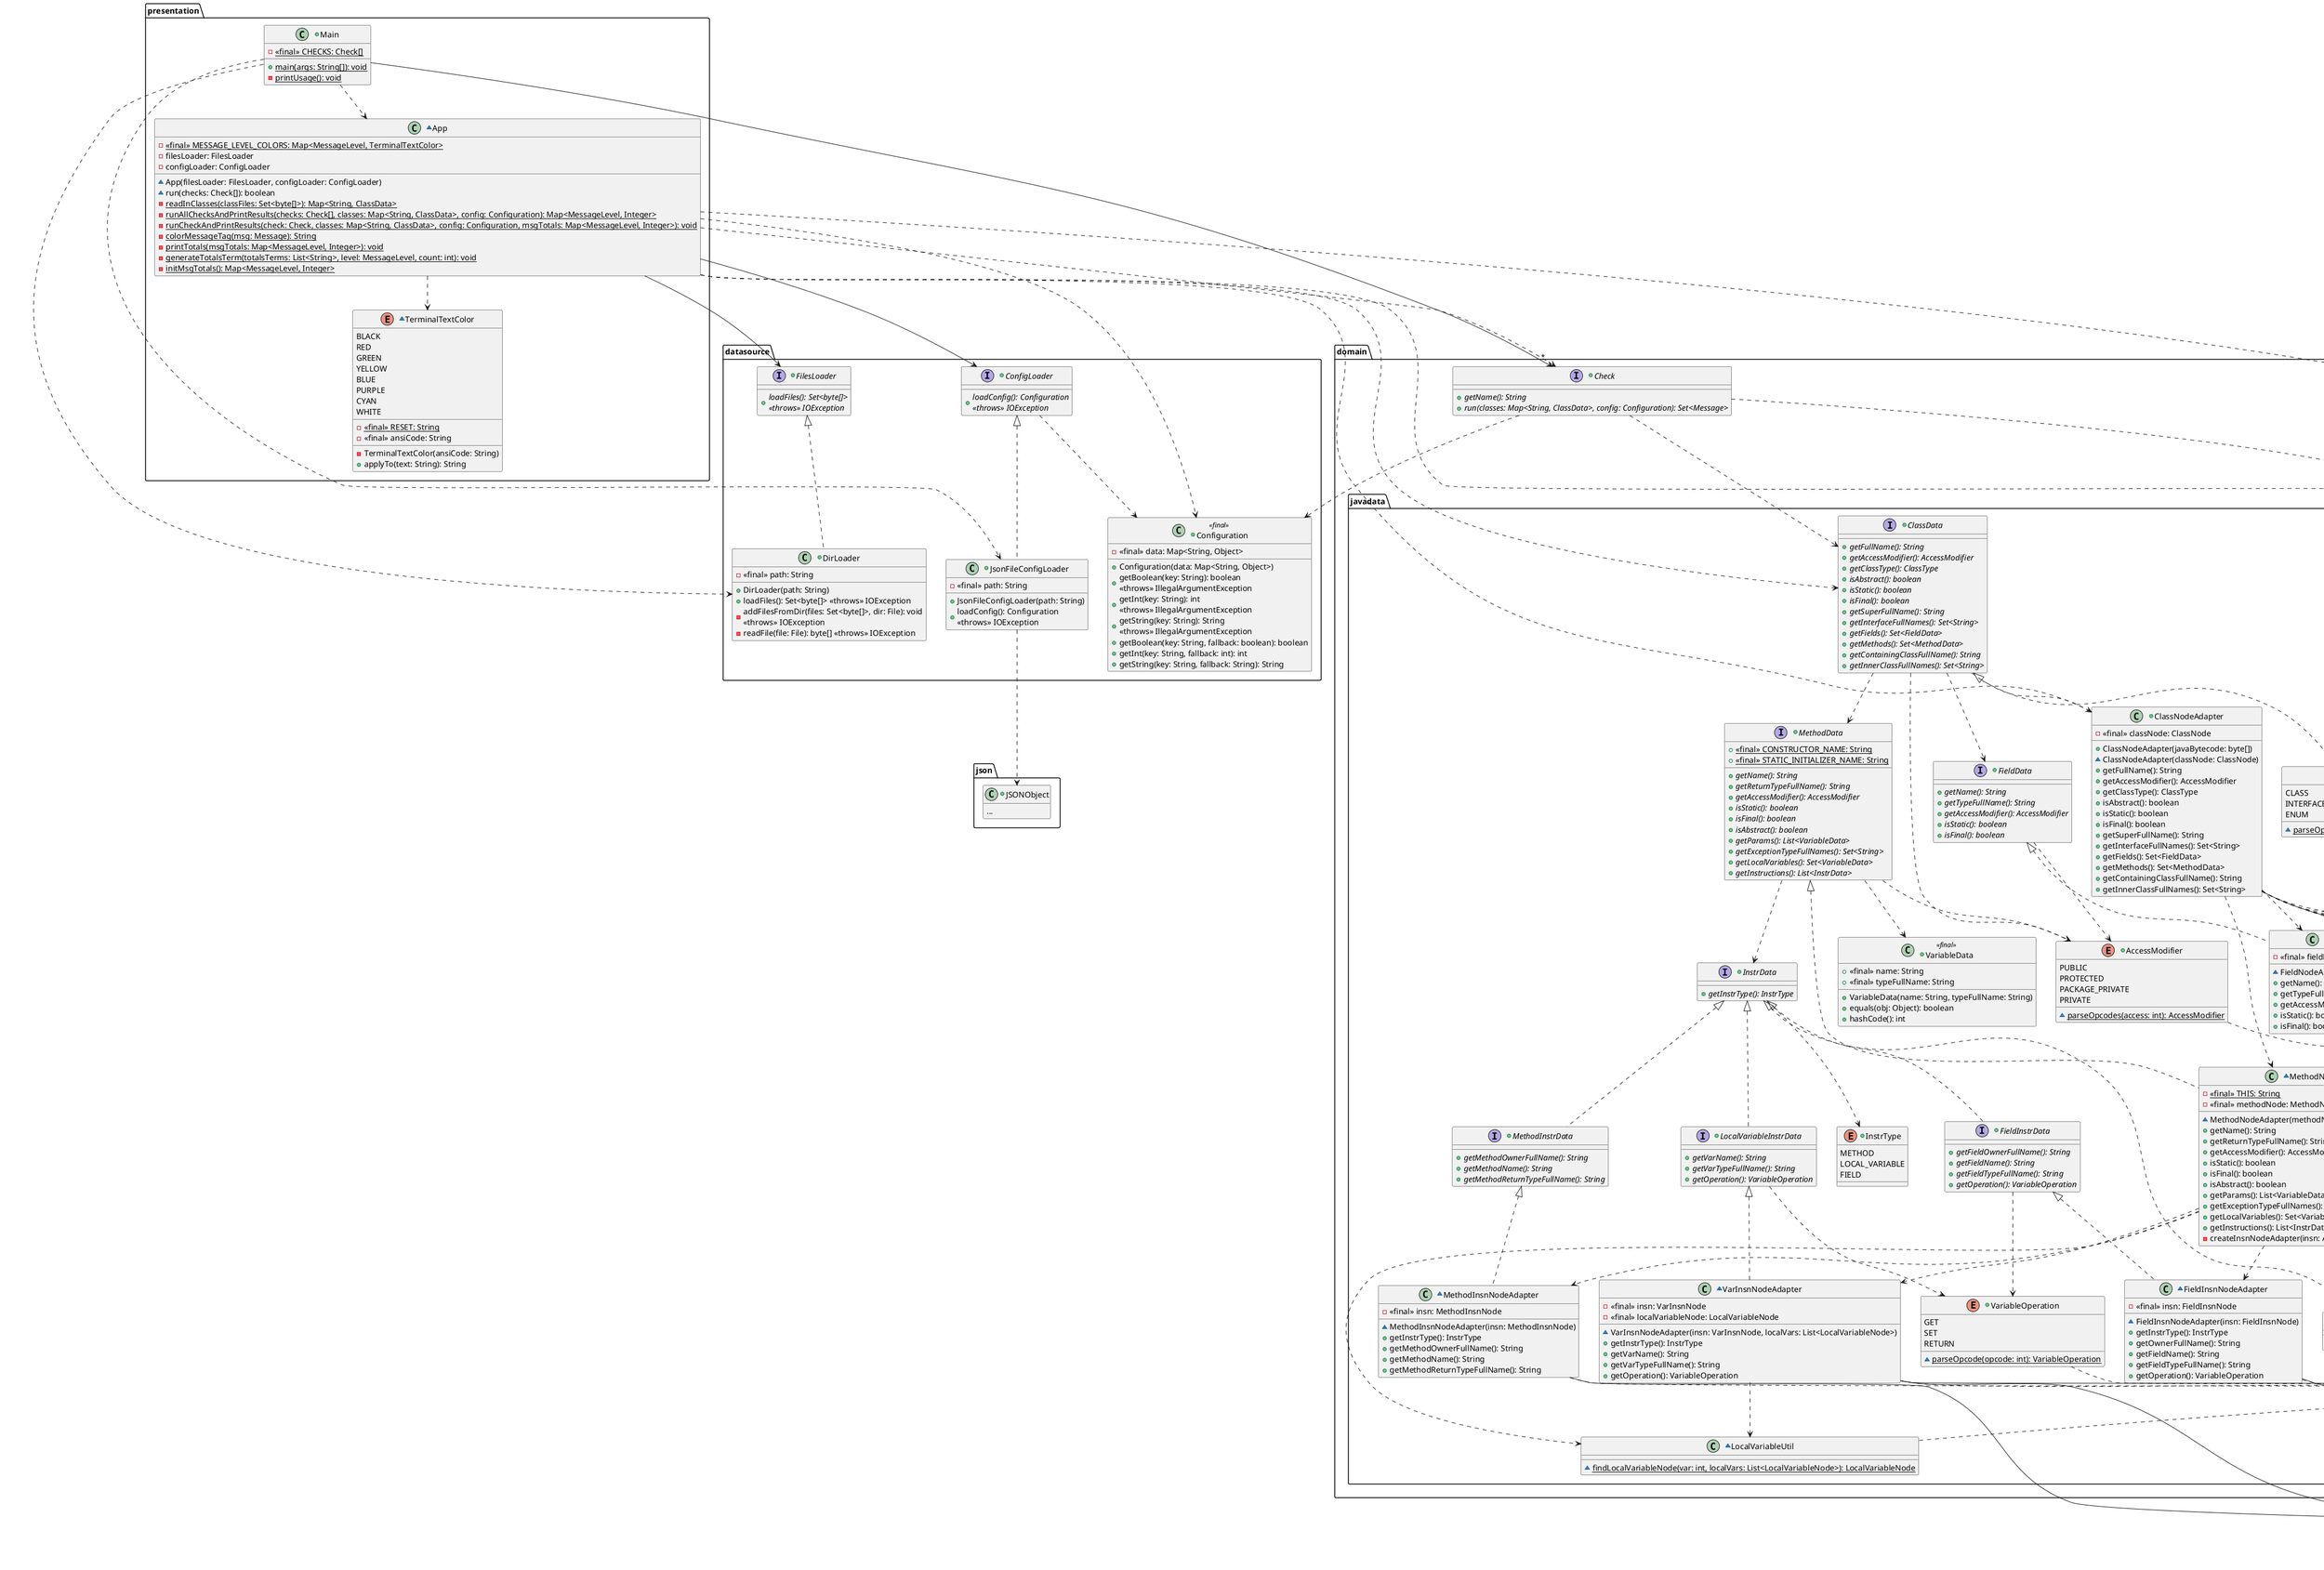 @startuml

package presentation {

	+class Main {
		- {static} <<final>> CHECKS: Check[]
		+ {static} main(args: String[]): void
		- {static} printUsage(): void
	}

	Main -->"*" .domain.Check
	Main ..> App
	Main ..> .datasource.DirLoader
	Main ..> .datasource.JsonFileConfigLoader

	~class App {
		- {static} <<final>> MESSAGE_LEVEL_COLORS: Map<MessageLevel, TerminalTextColor>
		- filesLoader: FilesLoader
		- configLoader: ConfigLoader

		~ App(filesLoader: FilesLoader, configLoader: ConfigLoader)
		~ run(checks: Check[]): boolean
		- {static} readInClasses(classFiles: Set<byte[]>): Map<String, ClassData>
		- {static} runAllChecksAndPrintResults(checks: Check[], classes: Map<String, ClassData>, config: Configuration): Map<MessageLevel, Integer>
		- {static} runCheckAndPrintResults(check: Check, classes: Map<String, ClassData>, config: Configuration, msgTotals: Map<MessageLevel, Integer>): void
		- {static} colorMessageTag(msg: Message): String
		- {static} printTotals(msgTotals: Map<MessageLevel, Integer>): void
		- {static} generateTotalsTerm(totalsTerms: List<String>, level: MessageLevel, count: int): void
		- {static} initMsgTotals(): Map<MessageLevel, Integer>
	}

	App --> .datasource.FilesLoader
	App --> .datasource.ConfigLoader
	App ..> TerminalTextColor
	App ..> .domain.Check
	App ..> .domain.Message
	App ..> .domain.MessageLevel
	App ..> .domain.javadata.ClassData
	App ..> .domain.javadata.ClassNodeAdapter
	App ..> .datasource.Configuration

	~enum TerminalTextColor {
		BLACK
		RED
		GREEN
		YELLOW
		BLUE
		PURPLE
		CYAN
		WHITE
		__
		- {static} <<final>> RESET: String
		- <<final>> ansiCode: String
		__
		- TerminalTextColor(ansiCode: String)
		+ applyTo(text: String): String
	}

}

package domain {

	+enum MessageLevel {
		ERROR
		WARNING
		INFO
		__
		+ <<final>> name: String
		+ <<final>> abbreviation: String
		__
		- MessageLevel(name: String, abbreviation: String)
	}

	+interface Check {
		+ {abstract} getName(): String
		+ {abstract} run(classes: Map<String, ClassData>, config: Configuration): Set<Message>
	}

	Check ..> Message
	Check ..> javadata.ClassData
	Check ..> .datasource.Configuration

	+class Message <<final>> {
		+ <<final>> level: MessageLevel
		+ <<final>> text: String
		- <<final>> classFullNames: Set<String>

		+ Message(level: MessageLevel, text: String, classFullNames: Set<String>)
		+ Message(level: MessageLevel, text: String, classFullName: String)
		+ Message(level: MessageLevel, text: String)
		+ getClassFullNames(): Set<String>
		+ toString(): String
		+ equals(obj: Object): boolean
		+ hashCode(): int
	}

	Message --> MessageLevel

	package javadata {

		+enum AccessModifier {
			PUBLIC
			PROTECTED
			PACKAGE_PRIVATE
			PRIVATE

			~ {static} parseOpcodes(access: int): AccessModifier
		}

		AccessModifier ..> .asm.Opcodes

		+enum ClassType {
			CLASS
			INTERFACE
			ENUM

			~ {static} parseOpcodes(access: int): ClassType
		}

		ClassType ..> .asm.Opcodes

		+class VariableData <<final>> {
			+ <<final>> name: String
			+ <<final>> typeFullName: String

			+ VariableData(name: String, typeFullName: String)
			+ equals(obj: Object): boolean
			+ hashCode(): int
		}

		+interface ClassData {
			+ {abstract} getFullName(): String
			+ {abstract} getAccessModifier(): AccessModifier
			+ {abstract} getClassType(): ClassType
			+ {abstract} isAbstract(): boolean
			+ {abstract} isStatic(): boolean
			+ {abstract} isFinal(): boolean
			' + {abstract} getTypeParamFullNames(): List<String>
			+ {abstract} getSuperFullName(): String
			+ {abstract} getInterfaceFullNames(): Set<String>
			+ {abstract} getFields(): Set<FieldData>
			+ {abstract} getMethods(): Set<MethodData>
			+ {abstract} getContainingClassFullName(): String
			+ {abstract} getInnerClassFullNames(): Set<String>
		}

		ClassData ..> AccessModifier
		ClassData ..> ClassType
		ClassData ..> FieldData
		ClassData ..> MethodData

		+interface FieldData {
			+ {abstract} getName(): String
			+ {abstract} getTypeFullName(): String
			+ {abstract} getAccessModifier(): AccessModifier
			+ {abstract} isStatic(): boolean
			+ {abstract} isFinal(): boolean
		}

		FieldData ..> AccessModifier

		+interface MethodData {
			+ {static} <<final>> CONSTRUCTOR_NAME: String
			+ {static} <<final>> STATIC_INITIALIZER_NAME: String

			+ {abstract} getName(): String
			+ {abstract} getReturnTypeFullName(): String
			+ {abstract} getAccessModifier(): AccessModifier
			+ {abstract} isStatic(): boolean
			+ {abstract} isFinal(): boolean
			+ {abstract} isAbstract(): boolean
			+ {abstract} getParams(): List<VariableData>
			+ {abstract} getExceptionTypeFullNames(): Set<String>
			+ {abstract} getLocalVariables(): Set<VariableData>
			+ {abstract} getInstructions(): List<InstrData>
		}

		MethodData ..> AccessModifier
		MethodData ..> VariableData
		MethodData ..> InstrData

		+class ClassNodeAdapter {
			- <<final>> classNode: ClassNode

			+ ClassNodeAdapter(javaBytecode: byte[])
			~ ClassNodeAdapter(classNode: ClassNode)
			+ getFullName(): String
			+ getAccessModifier(): AccessModifier
			+ getClassType(): ClassType
			+ isAbstract(): boolean
			+ isStatic(): boolean
			+ isFinal(): boolean
			' + getTypeParamFullNames(): List<String>
			+ getSuperFullName(): String
			+ getInterfaceFullNames(): Set<String>
			+ getFields(): Set<FieldData>
			+ getMethods(): Set<MethodData>
			+ getContainingClassFullName(): String
			+ getInnerClassFullNames(): Set<String>
		}

		ClassData <|.. ClassNodeAdapter
		ClassNodeAdapter --> .asm.tree.ClassNode
		ClassNodeAdapter ..> FieldNodeAdapter
		ClassNodeAdapter ..> MethodNodeAdapter
		ClassNodeAdapter ..> .asm.ClassReader
		ClassNodeAdapter ..> .asm.Opcodes
		ClassNodeAdapter ..> .asm.Type
		ClassNodeAdapter ..> .asm.tree.FieldNode
		ClassNodeAdapter ..> .asm.tree.MethodNode

		~class FieldNodeAdapter {
			- <<final>> fieldNode: FieldNode

			~ FieldNodeAdapter(fieldNode: FieldNode)
			+ getName(): String
			+ getTypeFullName(): String
			+ getAccessModifier(): AccessModifier
			+ isStatic(): boolean
			+ isFinal(): boolean
		}

		FieldData <|.. FieldNodeAdapter
		FieldNodeAdapter --> .asm.tree.FieldNode
		FieldNodeAdapter ..> .asm.Opcodes
		FieldNodeAdapter ..> .asm.Type

		~class LocalVariableUtil {
			~ {static} findLocalVariableNode(var: int, localVars: List<LocalVariableNode>): LocalVariableNode
		}

		LocalVariableUtil ..> .asm.tree.LocalVariableNode

		~class MethodNodeAdapter {
			- {static} <<final>> THIS: String
			- <<final>> methodNode: MethodNode

			~ MethodNodeAdapter(methodNode: MethodNode)
			+ getName(): String
			+ getReturnTypeFullName(): String
			+ getAccessModifier(): AccessModifier
			+ isStatic(): boolean
			+ isFinal(): boolean
			+ isAbstract(): boolean
			+ getParams(): List<VariableData>
			+ getExceptionTypeFullNames(): Set<String>
			+ getLocalVariables(): Set<VariableData>
			+ getInstructions(): List<InstrData>
			- createInsnNodeAdapter(insn: AbstractInsnNode): InstrData
		}

		MethodData <|.. MethodNodeAdapter
		MethodNodeAdapter ..> MethodInsnNodeAdapter
		MethodNodeAdapter ..> VarInsnNodeAdapter
		MethodNodeAdapter ..> FieldInsnNodeAdapter
		MethodNodeAdapter ..> OtherInsnNodeAdapter
		MethodNodeAdapter ..> LocalVariableUtil
		MethodNodeAdapter --> .asm.tree.MethodNode
		MethodNodeAdapter ..> .asm.Opcodes
		MethodNodeAdapter ..> .asm.Type
		MethodNodeAdapter ..> .asm.tree.LocalVariableNode
		MethodNodeAdapter ..> .asm.tree.AbstractInsnNode
		MethodNodeAdapter ..> .asm.tree.MethodInsnNode
		MethodNodeAdapter ..> .asm.tree.VarInsnNode
		MethodNodeAdapter ..> .asm.tree.FieldInsnNode

		+enum InstrType {
			METHOD
			LOCAL_VARIABLE
			FIELD
		}

		+interface InstrData {
			+ {abstract} getInstrType(): InstrType
		}

		InstrData ..> InstrType

		+enum VariableOperation {
			GET
			SET
			RETURN

			~ {static} parseOpcode(opcode: int): VariableOperation
		}

		VariableOperation ..> .asm.Opcodes

		+interface MethodInstrData {
			+ {abstract} getMethodOwnerFullName(): String
			+ {abstract} getMethodName(): String
			+ {abstract} getMethodReturnTypeFullName(): String
		}

		InstrData <|.. MethodInstrData

		+interface LocalVariableInstrData {
			+ {abstract} getVarName(): String
			+ {abstract} getVarTypeFullName(): String
			+ {abstract} getOperation(): VariableOperation
		}

		InstrData <|.. LocalVariableInstrData
		LocalVariableInstrData ..> VariableOperation

		+interface FieldInstrData {
			+ {abstract} getFieldOwnerFullName(): String
			+ {abstract} getFieldName(): String
			+ {abstract} getFieldTypeFullName(): String
			+ {abstract} getOperation(): VariableOperation
		}

		InstrData <|.. FieldInstrData
		FieldInstrData ..> VariableOperation

		~class MethodInsnNodeAdapter {
			- <<final>> insn: MethodInsnNode
			~ MethodInsnNodeAdapter(insn: MethodInsnNode)
			+ getInstrType(): InstrType
			+ getMethodOwnerFullName(): String
			+ getMethodName(): String
			+ getMethodReturnTypeFullName(): String
		}

		MethodInstrData <|.. MethodInsnNodeAdapter
		MethodInsnNodeAdapter --> .asm.tree.MethodInsnNode
		MethodInsnNodeAdapter ..> .asm.Type

		~class VarInsnNodeAdapter {
			- <<final>> insn: VarInsnNode
			- <<final>> localVariableNode: LocalVariableNode
			~ VarInsnNodeAdapter(insn: VarInsnNode, localVars: List<LocalVariableNode>)
			+ getInstrType(): InstrType
			+ getVarName(): String
			+ getVarTypeFullName(): String
			+ getOperation(): VariableOperation
		}

		LocalVariableInstrData <|.. VarInsnNodeAdapter
		VarInsnNodeAdapter ..> LocalVariableUtil
		VarInsnNodeAdapter --> .asm.tree.VarInsnNode
		VarInsnNodeAdapter --> .asm.tree.LocalVariableNode
		VarInsnNodeAdapter ..> .asm.Type

		~class FieldInsnNodeAdapter {
			- <<final>> insn: FieldInsnNode
			~ FieldInsnNodeAdapter(insn: FieldInsnNode)
			+ getInstrType(): InstrType
			+ getOwnerFullName(): String
			+ getFieldName(): String
			+ getFieldTypeFullName(): String
			+ getOperation(): VariableOperation
		}

		FieldInstrData <|.. FieldInsnNodeAdapter
		FieldInsnNodeAdapter --> .asm.tree.FieldInsnNode
		FieldInsnNodeAdapter ..> .asm.Type

		~class OtherInsnNodeAdapter {
			+ getInstrType(): InstrType
		}

		InstrData <|.. OtherInsnNodeAdapter

	}

}

package datasource {

	+interface FilesLoader {
		+ {abstract} loadFiles(): Set<byte[]>\n<<throws>> IOException
	}

	+class DirLoader {
		- <<final>> path: String

		+ DirLoader(path: String)
		+ loadFiles(): Set<byte[]> <<throws>> IOException
		- addFilesFromDir(files: Set<byte[]>, dir: File): void\n<<throws>> IOException
		- readFile(file: File): byte[] <<throws>> IOException
	}

	FilesLoader <|.. DirLoader

	+class Configuration <<final>> {
		- <<final>> data: Map<String, Object>

		+ Configuration(data: Map<String, Object>)
		+ getBoolean(key: String): boolean\n<<throws>> IllegalArgumentException
		+ getInt(key: String): int\n<<throws>> IllegalArgumentException
		+ getString(key: String): String\n<<throws>> IllegalArgumentException
		+ getBoolean(key: String, fallback: boolean): boolean
		+ getInt(key: String, fallback: int): int
		+ getString(key: String, fallback: String): String
	}

	+interface ConfigLoader {
		+ {abstract} loadConfig(): Configuration\n<<throws>> IOException
	}

	ConfigLoader ..> Configuration

	+class JsonFileConfigLoader {
		- <<final>> path: String

		+ JsonFileConfigLoader(path: String)
		+ loadConfig(): Configuration\n<<throws>> IOException
	}

	ConfigLoader <|.. JsonFileConfigLoader
	JsonFileConfigLoader ..> .json.JSONObject

}

package asm {

	+interface Opcodes {
		...
	}

	+class Type <<final>> {
		...
	}

	+class ClassReader {
		...
	}

	hide methods

	package tree {

		+class ClassNode {
			...
		}

		+class FieldNode {
			...
		}

		+class MethodNode {
			...
		}

		+class LocalVariableNode {
			...
		}

		+abstract AbstractInsnNode {
			...
		}

		+class MethodInsnNode {
			...
		}

		+class VarInsnNode {
			...
		}

		+class FieldInsnNode {
			...
		}

		AbstractInsnNode <|-- MethodInsnNode
		AbstractInsnNode <|-- VarInsnNode
		AbstractInsnNode <|-- FieldInsnNode

		hide methods

	}

}

package json {

	+class JSONObject {
		...
	}

	hide methods
}

@enduml
